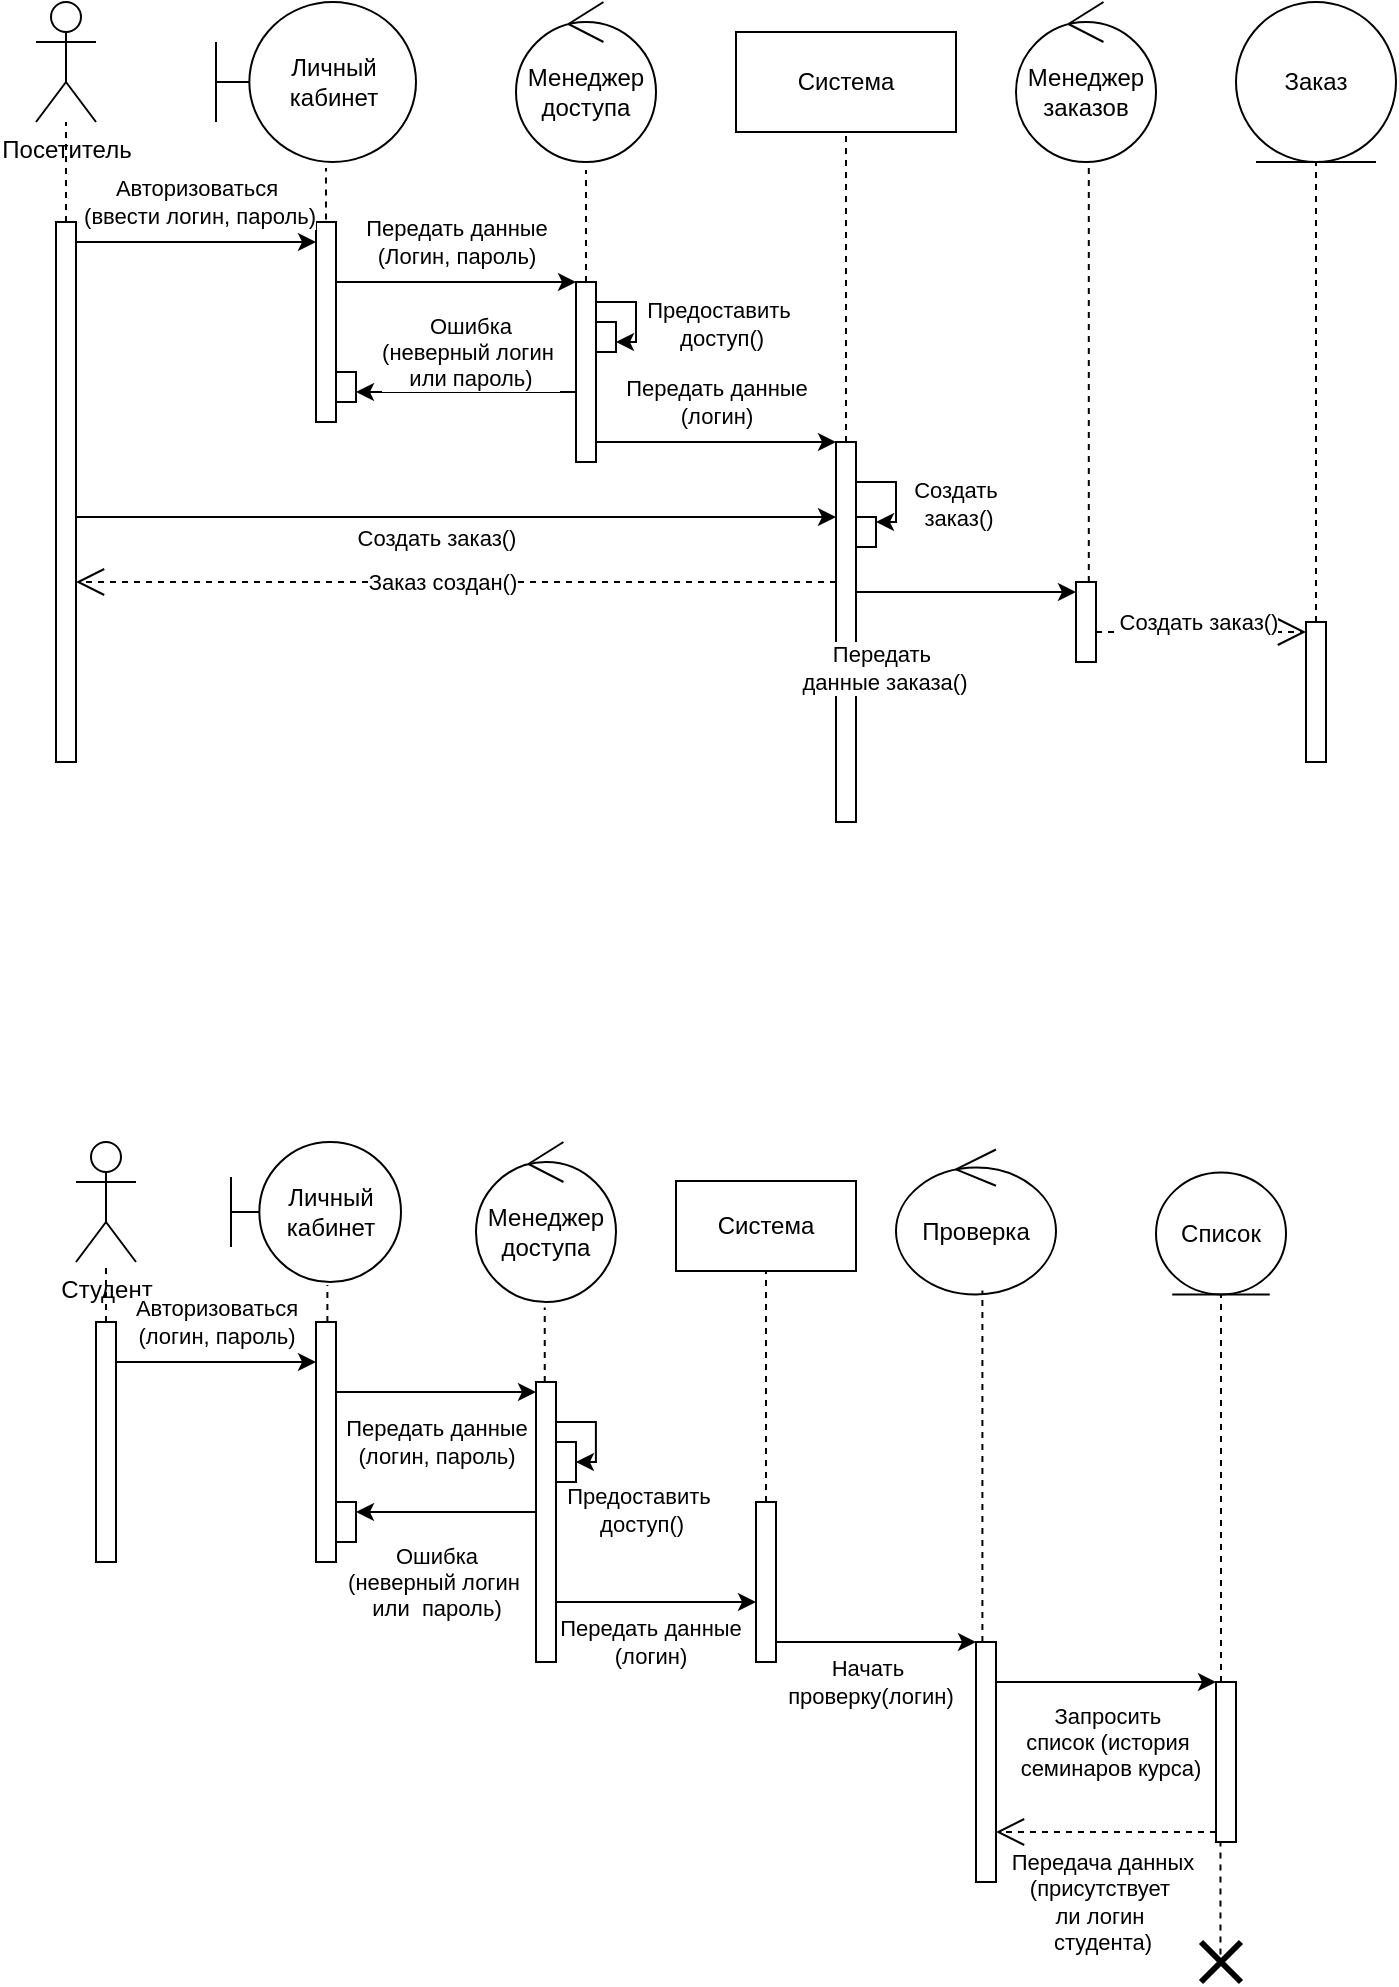 <mxfile version="26.2.7">
  <diagram name="Страница — 1" id="RZIKWlxFGIqXArujWwcm">
    <mxGraphModel dx="542" dy="597" grid="1" gridSize="10" guides="1" tooltips="1" connect="1" arrows="1" fold="1" page="1" pageScale="1" pageWidth="827" pageHeight="1169" math="0" shadow="0">
      <root>
        <mxCell id="0" />
        <mxCell id="1" parent="0" />
        <mxCell id="fiNiH6XZ2JWNiwSGFFQN-1" value="Посетитель" style="shape=umlActor;verticalLabelPosition=bottom;verticalAlign=top;html=1;outlineConnect=0;" parent="1" vertex="1">
          <mxGeometry x="90" y="80" width="30" height="60" as="geometry" />
        </mxCell>
        <mxCell id="fiNiH6XZ2JWNiwSGFFQN-2" value="Личный кабинет" style="shape=umlBoundary;whiteSpace=wrap;html=1;" parent="1" vertex="1">
          <mxGeometry x="180" y="80" width="100" height="80" as="geometry" />
        </mxCell>
        <mxCell id="fiNiH6XZ2JWNiwSGFFQN-3" value="Менеджер заказов" style="ellipse;shape=umlControl;whiteSpace=wrap;html=1;" parent="1" vertex="1">
          <mxGeometry x="580" y="80" width="70" height="80" as="geometry" />
        </mxCell>
        <mxCell id="fiNiH6XZ2JWNiwSGFFQN-4" value="Система" style="html=1;whiteSpace=wrap;" parent="1" vertex="1">
          <mxGeometry x="440" y="95" width="110" height="50" as="geometry" />
        </mxCell>
        <mxCell id="fiNiH6XZ2JWNiwSGFFQN-5" value="Менеджер доступа" style="ellipse;shape=umlControl;whiteSpace=wrap;html=1;" parent="1" vertex="1">
          <mxGeometry x="330" y="80" width="70" height="80" as="geometry" />
        </mxCell>
        <mxCell id="fiNiH6XZ2JWNiwSGFFQN-6" value="Заказ" style="ellipse;shape=umlEntity;whiteSpace=wrap;html=1;" parent="1" vertex="1">
          <mxGeometry x="690" y="80" width="80" height="80" as="geometry" />
        </mxCell>
        <mxCell id="fiNiH6XZ2JWNiwSGFFQN-7" value="" style="html=1;points=[[0,0,0,0,5],[0,1,0,0,-5],[1,0,0,0,5],[1,1,0,0,-5]];perimeter=orthogonalPerimeter;outlineConnect=0;targetShapes=umlLifeline;portConstraint=eastwest;newEdgeStyle={&quot;curved&quot;:0,&quot;rounded&quot;:0};" parent="1" vertex="1">
          <mxGeometry x="100" y="190" width="10" height="270" as="geometry" />
        </mxCell>
        <mxCell id="fiNiH6XZ2JWNiwSGFFQN-8" value="" style="endArrow=none;dashed=1;html=1;rounded=0;" parent="1" source="fiNiH6XZ2JWNiwSGFFQN-7" target="fiNiH6XZ2JWNiwSGFFQN-1" edge="1">
          <mxGeometry width="50" height="50" relative="1" as="geometry">
            <mxPoint x="150" y="290" as="sourcePoint" />
            <mxPoint x="200" y="240" as="targetPoint" />
          </mxGeometry>
        </mxCell>
        <mxCell id="fiNiH6XZ2JWNiwSGFFQN-9" value="" style="html=1;points=[[0,0,0,0,5],[0,1,0,0,-5],[1,0,0,0,5],[1,1,0,0,-5]];perimeter=orthogonalPerimeter;outlineConnect=0;targetShapes=umlLifeline;portConstraint=eastwest;newEdgeStyle={&quot;curved&quot;:0,&quot;rounded&quot;:0};" parent="1" vertex="1">
          <mxGeometry x="230" y="190" width="10" height="100" as="geometry" />
        </mxCell>
        <mxCell id="fiNiH6XZ2JWNiwSGFFQN-10" value="" style="endArrow=none;dashed=1;html=1;rounded=0;entryX=0.55;entryY=1.038;entryDx=0;entryDy=0;entryPerimeter=0;exitX=0.5;exitY=-0.013;exitDx=0;exitDy=0;exitPerimeter=0;" parent="1" source="fiNiH6XZ2JWNiwSGFFQN-9" target="fiNiH6XZ2JWNiwSGFFQN-2" edge="1">
          <mxGeometry width="50" height="50" relative="1" as="geometry">
            <mxPoint x="115" y="200" as="sourcePoint" />
            <mxPoint x="115" y="150" as="targetPoint" />
          </mxGeometry>
        </mxCell>
        <mxCell id="fiNiH6XZ2JWNiwSGFFQN-11" value="" style="endArrow=classic;html=1;rounded=0;exitX=1;exitY=0;exitDx=0;exitDy=5;exitPerimeter=0;" parent="1" edge="1">
          <mxGeometry width="50" height="50" relative="1" as="geometry">
            <mxPoint x="110" y="200" as="sourcePoint" />
            <mxPoint x="230" y="200" as="targetPoint" />
          </mxGeometry>
        </mxCell>
        <mxCell id="fiNiH6XZ2JWNiwSGFFQN-12" value="Авторизоваться&lt;div&gt;&amp;nbsp;(ввести логин, пароль)&lt;/div&gt;" style="edgeLabel;html=1;align=center;verticalAlign=middle;resizable=0;points=[];" parent="fiNiH6XZ2JWNiwSGFFQN-11" vertex="1" connectable="0">
          <mxGeometry x="0.317" y="-3" relative="1" as="geometry">
            <mxPoint x="-19" y="-23" as="offset" />
          </mxGeometry>
        </mxCell>
        <mxCell id="fiNiH6XZ2JWNiwSGFFQN-19" value="" style="edgeStyle=orthogonalEdgeStyle;rounded=0;orthogonalLoop=1;jettySize=auto;html=1;curved=0;" parent="1" source="fiNiH6XZ2JWNiwSGFFQN-13" target="fiNiH6XZ2JWNiwSGFFQN-18" edge="1">
          <mxGeometry relative="1" as="geometry">
            <Array as="points">
              <mxPoint x="390" y="230" />
              <mxPoint x="390" y="250" />
            </Array>
          </mxGeometry>
        </mxCell>
        <mxCell id="fiNiH6XZ2JWNiwSGFFQN-21" value="Предоставить&lt;div&gt;&amp;nbsp;доступ()&lt;/div&gt;" style="edgeLabel;html=1;align=center;verticalAlign=middle;resizable=0;points=[];" parent="fiNiH6XZ2JWNiwSGFFQN-19" vertex="1" connectable="0">
          <mxGeometry x="-0.213" y="-1" relative="1" as="geometry">
            <mxPoint x="41" y="10" as="offset" />
          </mxGeometry>
        </mxCell>
        <mxCell id="fiNiH6XZ2JWNiwSGFFQN-13" value="" style="html=1;points=[[0,0,0,0,5],[0,1,0,0,-5],[1,0,0,0,5],[1,1,0,0,-5]];perimeter=orthogonalPerimeter;outlineConnect=0;targetShapes=umlLifeline;portConstraint=eastwest;newEdgeStyle={&quot;curved&quot;:0,&quot;rounded&quot;:0};" parent="1" vertex="1">
          <mxGeometry x="360" y="220" width="10" height="90" as="geometry" />
        </mxCell>
        <mxCell id="fiNiH6XZ2JWNiwSGFFQN-14" value="" style="endArrow=none;dashed=1;html=1;rounded=0;" parent="1" source="fiNiH6XZ2JWNiwSGFFQN-13" edge="1">
          <mxGeometry width="50" height="50" relative="1" as="geometry">
            <mxPoint x="245" y="200" as="sourcePoint" />
            <mxPoint x="365" y="164" as="targetPoint" />
          </mxGeometry>
        </mxCell>
        <mxCell id="fiNiH6XZ2JWNiwSGFFQN-15" value="" style="endArrow=classic;html=1;rounded=0;exitX=1;exitY=0;exitDx=0;exitDy=5;exitPerimeter=0;" parent="1" edge="1">
          <mxGeometry width="50" height="50" relative="1" as="geometry">
            <mxPoint x="240" y="220" as="sourcePoint" />
            <mxPoint x="360" y="220" as="targetPoint" />
          </mxGeometry>
        </mxCell>
        <mxCell id="fiNiH6XZ2JWNiwSGFFQN-16" value="Передать данные&lt;div&gt;(Логин, пароль)&lt;/div&gt;" style="edgeLabel;html=1;align=center;verticalAlign=middle;resizable=0;points=[];" parent="fiNiH6XZ2JWNiwSGFFQN-15" vertex="1" connectable="0">
          <mxGeometry x="0.317" y="-3" relative="1" as="geometry">
            <mxPoint x="-19" y="-23" as="offset" />
          </mxGeometry>
        </mxCell>
        <mxCell id="fiNiH6XZ2JWNiwSGFFQN-18" value="" style="html=1;points=[[0,0,0,0,5],[0,1,0,0,-5],[1,0,0,0,5],[1,1,0,0,-5]];perimeter=orthogonalPerimeter;outlineConnect=0;targetShapes=umlLifeline;portConstraint=eastwest;newEdgeStyle={&quot;curved&quot;:0,&quot;rounded&quot;:0};" parent="1" vertex="1">
          <mxGeometry x="370" y="240" width="10" height="15" as="geometry" />
        </mxCell>
        <mxCell id="fiNiH6XZ2JWNiwSGFFQN-22" value="" style="endArrow=classic;html=1;rounded=0;entryX=1;entryY=1;entryDx=0;entryDy=-5;entryPerimeter=0;" parent="1" source="fiNiH6XZ2JWNiwSGFFQN-13" target="fiNiH6XZ2JWNiwSGFFQN-24" edge="1">
          <mxGeometry width="50" height="50" relative="1" as="geometry">
            <mxPoint x="220" y="330" as="sourcePoint" />
            <mxPoint x="260" y="280" as="targetPoint" />
          </mxGeometry>
        </mxCell>
        <mxCell id="fiNiH6XZ2JWNiwSGFFQN-23" value="Ошибка&lt;div&gt;(неверный логин&amp;nbsp;&lt;/div&gt;&lt;div&gt;или пароль)&lt;/div&gt;" style="edgeLabel;html=1;align=center;verticalAlign=middle;resizable=0;points=[];" parent="fiNiH6XZ2JWNiwSGFFQN-22" vertex="1" connectable="0">
          <mxGeometry x="0.317" y="-3" relative="1" as="geometry">
            <mxPoint x="19" y="-17" as="offset" />
          </mxGeometry>
        </mxCell>
        <mxCell id="fiNiH6XZ2JWNiwSGFFQN-24" value="" style="html=1;points=[[0,0,0,0,5],[0,1,0,0,-5],[1,0,0,0,5],[1,1,0,0,-5]];perimeter=orthogonalPerimeter;outlineConnect=0;targetShapes=umlLifeline;portConstraint=eastwest;newEdgeStyle={&quot;curved&quot;:0,&quot;rounded&quot;:0};" parent="1" vertex="1">
          <mxGeometry x="240" y="265" width="10" height="15" as="geometry" />
        </mxCell>
        <mxCell id="fiNiH6XZ2JWNiwSGFFQN-26" value="" style="endArrow=none;dashed=1;html=1;rounded=0;entryX=0.5;entryY=1;entryDx=0;entryDy=0;" parent="1" source="fiNiH6XZ2JWNiwSGFFQN-27" target="fiNiH6XZ2JWNiwSGFFQN-4" edge="1">
          <mxGeometry width="50" height="50" relative="1" as="geometry">
            <mxPoint x="495" y="280" as="sourcePoint" />
            <mxPoint x="375" y="174" as="targetPoint" />
          </mxGeometry>
        </mxCell>
        <mxCell id="fiNiH6XZ2JWNiwSGFFQN-27" value="" style="html=1;points=[[0,0,0,0,5],[0,1,0,0,-5],[1,0,0,0,5],[1,1,0,0,-5]];perimeter=orthogonalPerimeter;outlineConnect=0;targetShapes=umlLifeline;portConstraint=eastwest;newEdgeStyle={&quot;curved&quot;:0,&quot;rounded&quot;:0};" parent="1" vertex="1">
          <mxGeometry x="490" y="300" width="10" height="190" as="geometry" />
        </mxCell>
        <mxCell id="fiNiH6XZ2JWNiwSGFFQN-28" value="" style="endArrow=open;dashed=1;endFill=0;endSize=12;html=1;rounded=0;exitX=0;exitY=1;exitDx=0;exitDy=-5;exitPerimeter=0;" parent="1" edge="1">
          <mxGeometry width="160" relative="1" as="geometry">
            <mxPoint x="490" y="370" as="sourcePoint" />
            <mxPoint x="110" y="370" as="targetPoint" />
          </mxGeometry>
        </mxCell>
        <mxCell id="fiNiH6XZ2JWNiwSGFFQN-29" value="Заказ создан()" style="edgeLabel;html=1;align=center;verticalAlign=middle;resizable=0;points=[];" parent="fiNiH6XZ2JWNiwSGFFQN-28" vertex="1" connectable="0">
          <mxGeometry x="0.04" relative="1" as="geometry">
            <mxPoint as="offset" />
          </mxGeometry>
        </mxCell>
        <mxCell id="fiNiH6XZ2JWNiwSGFFQN-30" value="" style="endArrow=classic;html=1;rounded=0;entryX=0;entryY=0.5;entryDx=0;entryDy=0;entryPerimeter=0;" parent="1" edge="1">
          <mxGeometry width="50" height="50" relative="1" as="geometry">
            <mxPoint x="110" y="337.5" as="sourcePoint" />
            <mxPoint x="490" y="337.5" as="targetPoint" />
          </mxGeometry>
        </mxCell>
        <mxCell id="fiNiH6XZ2JWNiwSGFFQN-31" value="Создать заказ()" style="edgeLabel;html=1;align=center;verticalAlign=middle;resizable=0;points=[];" parent="fiNiH6XZ2JWNiwSGFFQN-30" vertex="1" connectable="0">
          <mxGeometry x="0.317" y="-3" relative="1" as="geometry">
            <mxPoint x="-70" y="7" as="offset" />
          </mxGeometry>
        </mxCell>
        <mxCell id="fiNiH6XZ2JWNiwSGFFQN-32" value="" style="html=1;points=[[0,0,0,0,5],[0,1,0,0,-5],[1,0,0,0,5],[1,1,0,0,-5]];perimeter=orthogonalPerimeter;outlineConnect=0;targetShapes=umlLifeline;portConstraint=eastwest;newEdgeStyle={&quot;curved&quot;:0,&quot;rounded&quot;:0};" parent="1" vertex="1">
          <mxGeometry x="500" y="337.5" width="10" height="15" as="geometry" />
        </mxCell>
        <mxCell id="fiNiH6XZ2JWNiwSGFFQN-33" value="" style="edgeStyle=orthogonalEdgeStyle;rounded=0;orthogonalLoop=1;jettySize=auto;html=1;curved=0;" parent="1" edge="1">
          <mxGeometry relative="1" as="geometry">
            <mxPoint x="500" y="320" as="sourcePoint" />
            <mxPoint x="510" y="340" as="targetPoint" />
            <Array as="points">
              <mxPoint x="520" y="320" />
              <mxPoint x="520" y="340" />
            </Array>
          </mxGeometry>
        </mxCell>
        <mxCell id="fiNiH6XZ2JWNiwSGFFQN-34" value="Создать&amp;nbsp;&lt;div&gt;заказ()&lt;/div&gt;" style="edgeLabel;html=1;align=center;verticalAlign=middle;resizable=0;points=[];" parent="fiNiH6XZ2JWNiwSGFFQN-33" vertex="1" connectable="0">
          <mxGeometry x="-0.213" y="-1" relative="1" as="geometry">
            <mxPoint x="31" y="10" as="offset" />
          </mxGeometry>
        </mxCell>
        <mxCell id="fiNiH6XZ2JWNiwSGFFQN-35" value="" style="html=1;points=[[0,0,0,0,5],[0,1,0,0,-5],[1,0,0,0,5],[1,1,0,0,-5]];perimeter=orthogonalPerimeter;outlineConnect=0;targetShapes=umlLifeline;portConstraint=eastwest;newEdgeStyle={&quot;curved&quot;:0,&quot;rounded&quot;:0};" parent="1" vertex="1">
          <mxGeometry x="610" y="370" width="10" height="40" as="geometry" />
        </mxCell>
        <mxCell id="fiNiH6XZ2JWNiwSGFFQN-36" value="" style="endArrow=none;dashed=1;html=1;rounded=0;entryX=0.52;entryY=1.005;entryDx=0;entryDy=0;entryPerimeter=0;" parent="1" source="fiNiH6XZ2JWNiwSGFFQN-35" target="fiNiH6XZ2JWNiwSGFFQN-3" edge="1">
          <mxGeometry width="50" height="50" relative="1" as="geometry">
            <mxPoint x="505" y="330" as="sourcePoint" />
            <mxPoint x="505" y="155" as="targetPoint" />
          </mxGeometry>
        </mxCell>
        <mxCell id="fiNiH6XZ2JWNiwSGFFQN-37" value="" style="edgeStyle=orthogonalEdgeStyle;rounded=0;orthogonalLoop=1;jettySize=auto;html=1;curved=0;exitX=1;exitY=1;exitDx=0;exitDy=-5;exitPerimeter=0;entryX=0;entryY=0;entryDx=0;entryDy=5;entryPerimeter=0;" parent="1" source="fiNiH6XZ2JWNiwSGFFQN-27" target="fiNiH6XZ2JWNiwSGFFQN-35" edge="1">
          <mxGeometry relative="1" as="geometry">
            <mxPoint x="530" y="380" as="sourcePoint" />
            <mxPoint x="540" y="400" as="targetPoint" />
            <Array as="points">
              <mxPoint x="500" y="375" />
            </Array>
          </mxGeometry>
        </mxCell>
        <mxCell id="fiNiH6XZ2JWNiwSGFFQN-38" value="Передать&amp;nbsp;&lt;div&gt;данные заказа()&lt;/div&gt;" style="edgeLabel;html=1;align=center;verticalAlign=middle;resizable=0;points=[];" parent="fiNiH6XZ2JWNiwSGFFQN-37" vertex="1" connectable="0">
          <mxGeometry x="-0.213" y="-1" relative="1" as="geometry">
            <mxPoint x="13" y="14" as="offset" />
          </mxGeometry>
        </mxCell>
        <mxCell id="fiNiH6XZ2JWNiwSGFFQN-39" value="" style="html=1;points=[[0,0,0,0,5],[0,1,0,0,-5],[1,0,0,0,5],[1,1,0,0,-5]];perimeter=orthogonalPerimeter;outlineConnect=0;targetShapes=umlLifeline;portConstraint=eastwest;newEdgeStyle={&quot;curved&quot;:0,&quot;rounded&quot;:0};" parent="1" vertex="1">
          <mxGeometry x="725" y="390" width="10" height="70" as="geometry" />
        </mxCell>
        <mxCell id="fiNiH6XZ2JWNiwSGFFQN-43" value="" style="endArrow=open;dashed=1;endFill=0;endSize=12;html=1;rounded=0;entryX=0;entryY=0;entryDx=0;entryDy=5;entryPerimeter=0;" parent="1" source="fiNiH6XZ2JWNiwSGFFQN-35" target="fiNiH6XZ2JWNiwSGFFQN-39" edge="1">
          <mxGeometry width="160" relative="1" as="geometry">
            <mxPoint x="500" y="364.6" as="sourcePoint" />
            <mxPoint x="120" y="364.6" as="targetPoint" />
          </mxGeometry>
        </mxCell>
        <mxCell id="fiNiH6XZ2JWNiwSGFFQN-44" value="Создать заказ()" style="edgeLabel;html=1;align=center;verticalAlign=middle;resizable=0;points=[];" parent="fiNiH6XZ2JWNiwSGFFQN-43" vertex="1" connectable="0">
          <mxGeometry x="0.04" relative="1" as="geometry">
            <mxPoint x="-4" y="-5" as="offset" />
          </mxGeometry>
        </mxCell>
        <mxCell id="fiNiH6XZ2JWNiwSGFFQN-45" value="" style="endArrow=none;dashed=1;html=1;rounded=0;entryX=0.5;entryY=1;entryDx=0;entryDy=0;" parent="1" source="fiNiH6XZ2JWNiwSGFFQN-39" target="fiNiH6XZ2JWNiwSGFFQN-6" edge="1">
          <mxGeometry width="50" height="50" relative="1" as="geometry">
            <mxPoint x="626" y="380" as="sourcePoint" />
            <mxPoint x="626" y="170" as="targetPoint" />
          </mxGeometry>
        </mxCell>
        <mxCell id="eAk17pfjXDm7x7rmT6Pb-1" value="Студент" style="shape=umlActor;verticalLabelPosition=bottom;verticalAlign=top;html=1;outlineConnect=0;" vertex="1" parent="1">
          <mxGeometry x="110" y="650" width="30" height="60" as="geometry" />
        </mxCell>
        <mxCell id="eAk17pfjXDm7x7rmT6Pb-5" value="Личный кабинет" style="shape=umlBoundary;whiteSpace=wrap;html=1;" vertex="1" parent="1">
          <mxGeometry x="187.5" y="650" width="85" height="70" as="geometry" />
        </mxCell>
        <mxCell id="eAk17pfjXDm7x7rmT6Pb-6" value="Менеджер доступа" style="ellipse;shape=umlControl;whiteSpace=wrap;html=1;" vertex="1" parent="1">
          <mxGeometry x="310" y="650" width="70" height="80" as="geometry" />
        </mxCell>
        <mxCell id="eAk17pfjXDm7x7rmT6Pb-8" value="Проверка" style="ellipse;shape=umlControl;whiteSpace=wrap;html=1;" vertex="1" parent="1">
          <mxGeometry x="520" y="653.75" width="80" height="72.5" as="geometry" />
        </mxCell>
        <mxCell id="eAk17pfjXDm7x7rmT6Pb-9" value="Список" style="ellipse;shape=umlEntity;whiteSpace=wrap;html=1;" vertex="1" parent="1">
          <mxGeometry x="650" y="665.25" width="65" height="61" as="geometry" />
        </mxCell>
        <mxCell id="eAk17pfjXDm7x7rmT6Pb-10" value="" style="html=1;points=[[0,0,0,0,5],[0,1,0,0,-5],[1,0,0,0,5],[1,1,0,0,-5]];perimeter=orthogonalPerimeter;outlineConnect=0;targetShapes=umlLifeline;portConstraint=eastwest;newEdgeStyle={&quot;curved&quot;:0,&quot;rounded&quot;:0};" vertex="1" parent="1">
          <mxGeometry x="120" y="740" width="10" height="120" as="geometry" />
        </mxCell>
        <mxCell id="eAk17pfjXDm7x7rmT6Pb-11" value="" style="endArrow=none;dashed=1;html=1;rounded=0;" edge="1" parent="1" source="eAk17pfjXDm7x7rmT6Pb-10" target="eAk17pfjXDm7x7rmT6Pb-1">
          <mxGeometry width="50" height="50" relative="1" as="geometry">
            <mxPoint x="190" y="880" as="sourcePoint" />
            <mxPoint x="240" y="830" as="targetPoint" />
          </mxGeometry>
        </mxCell>
        <mxCell id="eAk17pfjXDm7x7rmT6Pb-12" value="" style="html=1;points=[[0,0,0,0,5],[0,1,0,0,-5],[1,0,0,0,5],[1,1,0,0,-5]];perimeter=orthogonalPerimeter;outlineConnect=0;targetShapes=umlLifeline;portConstraint=eastwest;newEdgeStyle={&quot;curved&quot;:0,&quot;rounded&quot;:0};" vertex="1" parent="1">
          <mxGeometry x="230" y="740" width="10" height="120" as="geometry" />
        </mxCell>
        <mxCell id="eAk17pfjXDm7x7rmT6Pb-13" value="" style="endArrow=none;dashed=1;html=1;rounded=0;entryX=0.567;entryY=1.022;entryDx=0;entryDy=0;entryPerimeter=0;" edge="1" parent="1" source="eAk17pfjXDm7x7rmT6Pb-12" target="eAk17pfjXDm7x7rmT6Pb-5">
          <mxGeometry width="50" height="50" relative="1" as="geometry">
            <mxPoint x="135" y="750" as="sourcePoint" />
            <mxPoint x="135" y="720" as="targetPoint" />
          </mxGeometry>
        </mxCell>
        <mxCell id="eAk17pfjXDm7x7rmT6Pb-14" value="" style="endArrow=classic;html=1;rounded=0;" edge="1" parent="1" source="eAk17pfjXDm7x7rmT6Pb-10">
          <mxGeometry width="50" height="50" relative="1" as="geometry">
            <mxPoint x="280" y="810" as="sourcePoint" />
            <mxPoint x="230" y="760" as="targetPoint" />
          </mxGeometry>
        </mxCell>
        <mxCell id="eAk17pfjXDm7x7rmT6Pb-15" value="Авторизоваться&lt;div&gt;(логин, пароль)&lt;/div&gt;" style="edgeLabel;html=1;align=center;verticalAlign=middle;resizable=0;points=[];" vertex="1" connectable="0" parent="eAk17pfjXDm7x7rmT6Pb-14">
          <mxGeometry x="-0.138" relative="1" as="geometry">
            <mxPoint x="7" y="-20" as="offset" />
          </mxGeometry>
        </mxCell>
        <mxCell id="eAk17pfjXDm7x7rmT6Pb-16" value="" style="endArrow=none;dashed=1;html=1;rounded=0;entryX=0.491;entryY=1.035;entryDx=0;entryDy=0;entryPerimeter=0;" edge="1" parent="1" source="eAk17pfjXDm7x7rmT6Pb-17" target="eAk17pfjXDm7x7rmT6Pb-6">
          <mxGeometry width="50" height="50" relative="1" as="geometry">
            <mxPoint x="344" y="750" as="sourcePoint" />
            <mxPoint x="246" y="732" as="targetPoint" />
          </mxGeometry>
        </mxCell>
        <mxCell id="eAk17pfjXDm7x7rmT6Pb-17" value="" style="html=1;points=[[0,0,0,0,5],[0,1,0,0,-5],[1,0,0,0,5],[1,1,0,0,-5]];perimeter=orthogonalPerimeter;outlineConnect=0;targetShapes=umlLifeline;portConstraint=eastwest;newEdgeStyle={&quot;curved&quot;:0,&quot;rounded&quot;:0};" vertex="1" parent="1">
          <mxGeometry x="340" y="770" width="10" height="140" as="geometry" />
        </mxCell>
        <mxCell id="eAk17pfjXDm7x7rmT6Pb-18" value="" style="endArrow=classic;html=1;rounded=0;entryX=0;entryY=0;entryDx=0;entryDy=5;entryPerimeter=0;" edge="1" parent="1" source="eAk17pfjXDm7x7rmT6Pb-12" target="eAk17pfjXDm7x7rmT6Pb-17">
          <mxGeometry width="50" height="50" relative="1" as="geometry">
            <mxPoint x="270" y="800" as="sourcePoint" />
            <mxPoint x="240" y="770" as="targetPoint" />
            <Array as="points" />
          </mxGeometry>
        </mxCell>
        <mxCell id="eAk17pfjXDm7x7rmT6Pb-19" value="Передать данные&lt;br&gt;&lt;div&gt;(логин, пароль)&lt;/div&gt;" style="edgeLabel;html=1;align=center;verticalAlign=middle;resizable=0;points=[];" vertex="1" connectable="0" parent="eAk17pfjXDm7x7rmT6Pb-18">
          <mxGeometry x="-0.138" relative="1" as="geometry">
            <mxPoint x="7" y="25" as="offset" />
          </mxGeometry>
        </mxCell>
        <mxCell id="eAk17pfjXDm7x7rmT6Pb-21" value="" style="html=1;points=[[0,0,0,0,5],[0,1,0,0,-5],[1,0,0,0,5],[1,1,0,0,-5]];perimeter=orthogonalPerimeter;outlineConnect=0;targetShapes=umlLifeline;portConstraint=eastwest;newEdgeStyle={&quot;curved&quot;:0,&quot;rounded&quot;:0};" vertex="1" parent="1">
          <mxGeometry x="350" y="800" width="10" height="20" as="geometry" />
        </mxCell>
        <mxCell id="eAk17pfjXDm7x7rmT6Pb-22" value="" style="edgeStyle=orthogonalEdgeStyle;rounded=0;orthogonalLoop=1;jettySize=auto;html=1;curved=0;" edge="1" parent="1">
          <mxGeometry relative="1" as="geometry">
            <Array as="points">
              <mxPoint x="369.96" y="789.98" />
              <mxPoint x="369.96" y="809.98" />
            </Array>
            <mxPoint x="349.96" y="789.98" as="sourcePoint" />
            <mxPoint x="359.96" y="809.98" as="targetPoint" />
          </mxGeometry>
        </mxCell>
        <mxCell id="eAk17pfjXDm7x7rmT6Pb-23" value="Предоставить&lt;div&gt;&amp;nbsp;доступ()&lt;/div&gt;" style="edgeLabel;html=1;align=center;verticalAlign=middle;resizable=0;points=[];" vertex="1" connectable="0" parent="eAk17pfjXDm7x7rmT6Pb-22">
          <mxGeometry x="-0.213" y="-1" relative="1" as="geometry">
            <mxPoint x="21" y="43" as="offset" />
          </mxGeometry>
        </mxCell>
        <mxCell id="eAk17pfjXDm7x7rmT6Pb-24" value="" style="html=1;points=[[0,0,0,0,5],[0,1,0,0,-5],[1,0,0,0,5],[1,1,0,0,-5]];perimeter=orthogonalPerimeter;outlineConnect=0;targetShapes=umlLifeline;portConstraint=eastwest;newEdgeStyle={&quot;curved&quot;:0,&quot;rounded&quot;:0};" vertex="1" parent="1">
          <mxGeometry x="240" y="830" width="10" height="20" as="geometry" />
        </mxCell>
        <mxCell id="eAk17pfjXDm7x7rmT6Pb-25" value="" style="endArrow=classic;html=1;rounded=0;entryX=1;entryY=0;entryDx=0;entryDy=5;entryPerimeter=0;" edge="1" parent="1" source="eAk17pfjXDm7x7rmT6Pb-17" target="eAk17pfjXDm7x7rmT6Pb-24">
          <mxGeometry width="50" height="50" relative="1" as="geometry">
            <mxPoint x="240" y="950" as="sourcePoint" />
            <mxPoint x="340" y="950" as="targetPoint" />
            <Array as="points" />
          </mxGeometry>
        </mxCell>
        <mxCell id="eAk17pfjXDm7x7rmT6Pb-26" value="Ошибка&lt;div&gt;(неверный логин&amp;nbsp;&lt;/div&gt;&lt;div&gt;или&amp;nbsp; пароль)&lt;/div&gt;" style="edgeLabel;html=1;align=center;verticalAlign=middle;resizable=0;points=[];" vertex="1" connectable="0" parent="eAk17pfjXDm7x7rmT6Pb-25">
          <mxGeometry x="-0.138" relative="1" as="geometry">
            <mxPoint x="-11" y="35" as="offset" />
          </mxGeometry>
        </mxCell>
        <mxCell id="eAk17pfjXDm7x7rmT6Pb-27" value="" style="endArrow=none;dashed=1;html=1;rounded=0;entryX=0.54;entryY=0.973;entryDx=0;entryDy=0;entryPerimeter=0;" edge="1" parent="1" source="eAk17pfjXDm7x7rmT6Pb-28" target="eAk17pfjXDm7x7rmT6Pb-8">
          <mxGeometry width="50" height="50" relative="1" as="geometry">
            <mxPoint x="577" y="800" as="sourcePoint" />
            <mxPoint x="590" y="760" as="targetPoint" />
          </mxGeometry>
        </mxCell>
        <mxCell id="eAk17pfjXDm7x7rmT6Pb-28" value="" style="html=1;points=[[0,0,0,0,5],[0,1,0,0,-5],[1,0,0,0,5],[1,1,0,0,-5]];perimeter=orthogonalPerimeter;outlineConnect=0;targetShapes=umlLifeline;portConstraint=eastwest;newEdgeStyle={&quot;curved&quot;:0,&quot;rounded&quot;:0};" vertex="1" parent="1">
          <mxGeometry x="560" y="900" width="10" height="120" as="geometry" />
        </mxCell>
        <mxCell id="eAk17pfjXDm7x7rmT6Pb-31" value="Система" style="html=1;whiteSpace=wrap;" vertex="1" parent="1">
          <mxGeometry x="410" y="669.5" width="90" height="45" as="geometry" />
        </mxCell>
        <mxCell id="eAk17pfjXDm7x7rmT6Pb-32" value="" style="html=1;points=[[0,0,0,0,5],[0,1,0,0,-5],[1,0,0,0,5],[1,1,0,0,-5]];perimeter=orthogonalPerimeter;outlineConnect=0;targetShapes=umlLifeline;portConstraint=eastwest;newEdgeStyle={&quot;curved&quot;:0,&quot;rounded&quot;:0};" vertex="1" parent="1">
          <mxGeometry x="450" y="830" width="10" height="80" as="geometry" />
        </mxCell>
        <mxCell id="eAk17pfjXDm7x7rmT6Pb-33" value="" style="endArrow=none;dashed=1;html=1;rounded=0;entryX=0.5;entryY=1;entryDx=0;entryDy=0;" edge="1" parent="1" source="eAk17pfjXDm7x7rmT6Pb-32" target="eAk17pfjXDm7x7rmT6Pb-31">
          <mxGeometry width="50" height="50" relative="1" as="geometry">
            <mxPoint x="354" y="780" as="sourcePoint" />
            <mxPoint x="354" y="743" as="targetPoint" />
          </mxGeometry>
        </mxCell>
        <mxCell id="eAk17pfjXDm7x7rmT6Pb-34" value="" style="endArrow=classic;html=1;rounded=0;" edge="1" parent="1" source="fiNiH6XZ2JWNiwSGFFQN-13" target="fiNiH6XZ2JWNiwSGFFQN-27">
          <mxGeometry width="50" height="50" relative="1" as="geometry">
            <mxPoint x="370" y="285" as="sourcePoint" />
            <mxPoint x="260" y="285" as="targetPoint" />
          </mxGeometry>
        </mxCell>
        <mxCell id="eAk17pfjXDm7x7rmT6Pb-35" value="Передать данные&lt;div&gt;(логин)&lt;/div&gt;" style="edgeLabel;html=1;align=center;verticalAlign=middle;resizable=0;points=[];" vertex="1" connectable="0" parent="eAk17pfjXDm7x7rmT6Pb-34">
          <mxGeometry x="0.317" y="-3" relative="1" as="geometry">
            <mxPoint x="-19" y="-23" as="offset" />
          </mxGeometry>
        </mxCell>
        <mxCell id="eAk17pfjXDm7x7rmT6Pb-36" value="" style="endArrow=classic;html=1;rounded=0;" edge="1" parent="1" target="eAk17pfjXDm7x7rmT6Pb-32">
          <mxGeometry width="50" height="50" relative="1" as="geometry">
            <mxPoint x="350" y="880" as="sourcePoint" />
            <mxPoint x="440" y="880" as="targetPoint" />
          </mxGeometry>
        </mxCell>
        <mxCell id="eAk17pfjXDm7x7rmT6Pb-37" value="Передать данные&lt;div&gt;(логин)&lt;/div&gt;" style="edgeLabel;html=1;align=center;verticalAlign=middle;resizable=0;points=[];" vertex="1" connectable="0" parent="eAk17pfjXDm7x7rmT6Pb-36">
          <mxGeometry x="0.317" y="-3" relative="1" as="geometry">
            <mxPoint x="-19" y="17" as="offset" />
          </mxGeometry>
        </mxCell>
        <mxCell id="eAk17pfjXDm7x7rmT6Pb-38" value="" style="endArrow=classic;html=1;rounded=0;" edge="1" parent="1">
          <mxGeometry width="50" height="50" relative="1" as="geometry">
            <mxPoint x="460" y="900" as="sourcePoint" />
            <mxPoint x="560" y="900" as="targetPoint" />
          </mxGeometry>
        </mxCell>
        <mxCell id="eAk17pfjXDm7x7rmT6Pb-39" value="Начать&amp;nbsp;&lt;div&gt;проверку(логин)&lt;/div&gt;" style="edgeLabel;html=1;align=center;verticalAlign=middle;resizable=0;points=[];" vertex="1" connectable="0" parent="eAk17pfjXDm7x7rmT6Pb-38">
          <mxGeometry x="0.317" y="-3" relative="1" as="geometry">
            <mxPoint x="-19" y="17" as="offset" />
          </mxGeometry>
        </mxCell>
        <mxCell id="eAk17pfjXDm7x7rmT6Pb-40" value="" style="endArrow=classic;html=1;rounded=0;" edge="1" parent="1" source="eAk17pfjXDm7x7rmT6Pb-28">
          <mxGeometry width="50" height="50" relative="1" as="geometry">
            <mxPoint x="515" y="990" as="sourcePoint" />
            <mxPoint x="680" y="920" as="targetPoint" />
          </mxGeometry>
        </mxCell>
        <mxCell id="eAk17pfjXDm7x7rmT6Pb-41" value="Запросить&amp;nbsp;&lt;div&gt;список (история&amp;nbsp;&lt;/div&gt;&lt;div&gt;семинаров курса)&lt;/div&gt;" style="edgeLabel;html=1;align=center;verticalAlign=middle;resizable=0;points=[];" vertex="1" connectable="0" parent="eAk17pfjXDm7x7rmT6Pb-40">
          <mxGeometry x="0.317" y="-3" relative="1" as="geometry">
            <mxPoint x="-16" y="27" as="offset" />
          </mxGeometry>
        </mxCell>
        <mxCell id="eAk17pfjXDm7x7rmT6Pb-42" value="" style="html=1;points=[[0,0,0,0,5],[0,1,0,0,-5],[1,0,0,0,5],[1,1,0,0,-5]];perimeter=orthogonalPerimeter;outlineConnect=0;targetShapes=umlLifeline;portConstraint=eastwest;newEdgeStyle={&quot;curved&quot;:0,&quot;rounded&quot;:0};" vertex="1" parent="1">
          <mxGeometry x="680" y="920" width="10" height="80" as="geometry" />
        </mxCell>
        <mxCell id="eAk17pfjXDm7x7rmT6Pb-43" value="" style="endArrow=none;dashed=1;html=1;rounded=0;entryX=0.5;entryY=1;entryDx=0;entryDy=0;" edge="1" parent="1" source="eAk17pfjXDm7x7rmT6Pb-42" target="eAk17pfjXDm7x7rmT6Pb-9">
          <mxGeometry width="50" height="50" relative="1" as="geometry">
            <mxPoint x="573" y="910" as="sourcePoint" />
            <mxPoint x="573" y="734" as="targetPoint" />
          </mxGeometry>
        </mxCell>
        <mxCell id="eAk17pfjXDm7x7rmT6Pb-45" value="" style="endArrow=none;dashed=1;html=1;rounded=0;exitX=0.487;exitY=0.313;exitDx=0;exitDy=0;exitPerimeter=0;" edge="1" parent="1" source="eAk17pfjXDm7x7rmT6Pb-46" target="eAk17pfjXDm7x7rmT6Pb-42">
          <mxGeometry width="50" height="50" relative="1" as="geometry">
            <mxPoint x="673" y="970" as="sourcePoint" />
            <mxPoint x="683" y="740" as="targetPoint" />
          </mxGeometry>
        </mxCell>
        <mxCell id="eAk17pfjXDm7x7rmT6Pb-46" value="" style="shape=umlDestroy;whiteSpace=wrap;html=1;strokeWidth=3;targetShapes=umlLifeline;" vertex="1" parent="1">
          <mxGeometry x="672.5" y="1050" width="20" height="20" as="geometry" />
        </mxCell>
        <mxCell id="eAk17pfjXDm7x7rmT6Pb-47" value="" style="endArrow=open;dashed=1;endFill=0;endSize=12;html=1;rounded=0;exitX=0;exitY=1;exitDx=0;exitDy=-5;exitPerimeter=0;" edge="1" parent="1" source="eAk17pfjXDm7x7rmT6Pb-42" target="eAk17pfjXDm7x7rmT6Pb-28">
          <mxGeometry width="160" relative="1" as="geometry">
            <mxPoint x="755" y="1160" as="sourcePoint" />
            <mxPoint x="375" y="1160" as="targetPoint" />
          </mxGeometry>
        </mxCell>
        <mxCell id="eAk17pfjXDm7x7rmT6Pb-48" value="Передача данных&lt;div&gt;(присутствует&amp;nbsp;&lt;/div&gt;&lt;div&gt;ли логин&amp;nbsp;&lt;/div&gt;&lt;div&gt;студента)&lt;/div&gt;" style="edgeLabel;html=1;align=center;verticalAlign=middle;resizable=0;points=[];" vertex="1" connectable="0" parent="eAk17pfjXDm7x7rmT6Pb-47">
          <mxGeometry x="0.04" relative="1" as="geometry">
            <mxPoint y="35" as="offset" />
          </mxGeometry>
        </mxCell>
      </root>
    </mxGraphModel>
  </diagram>
</mxfile>
